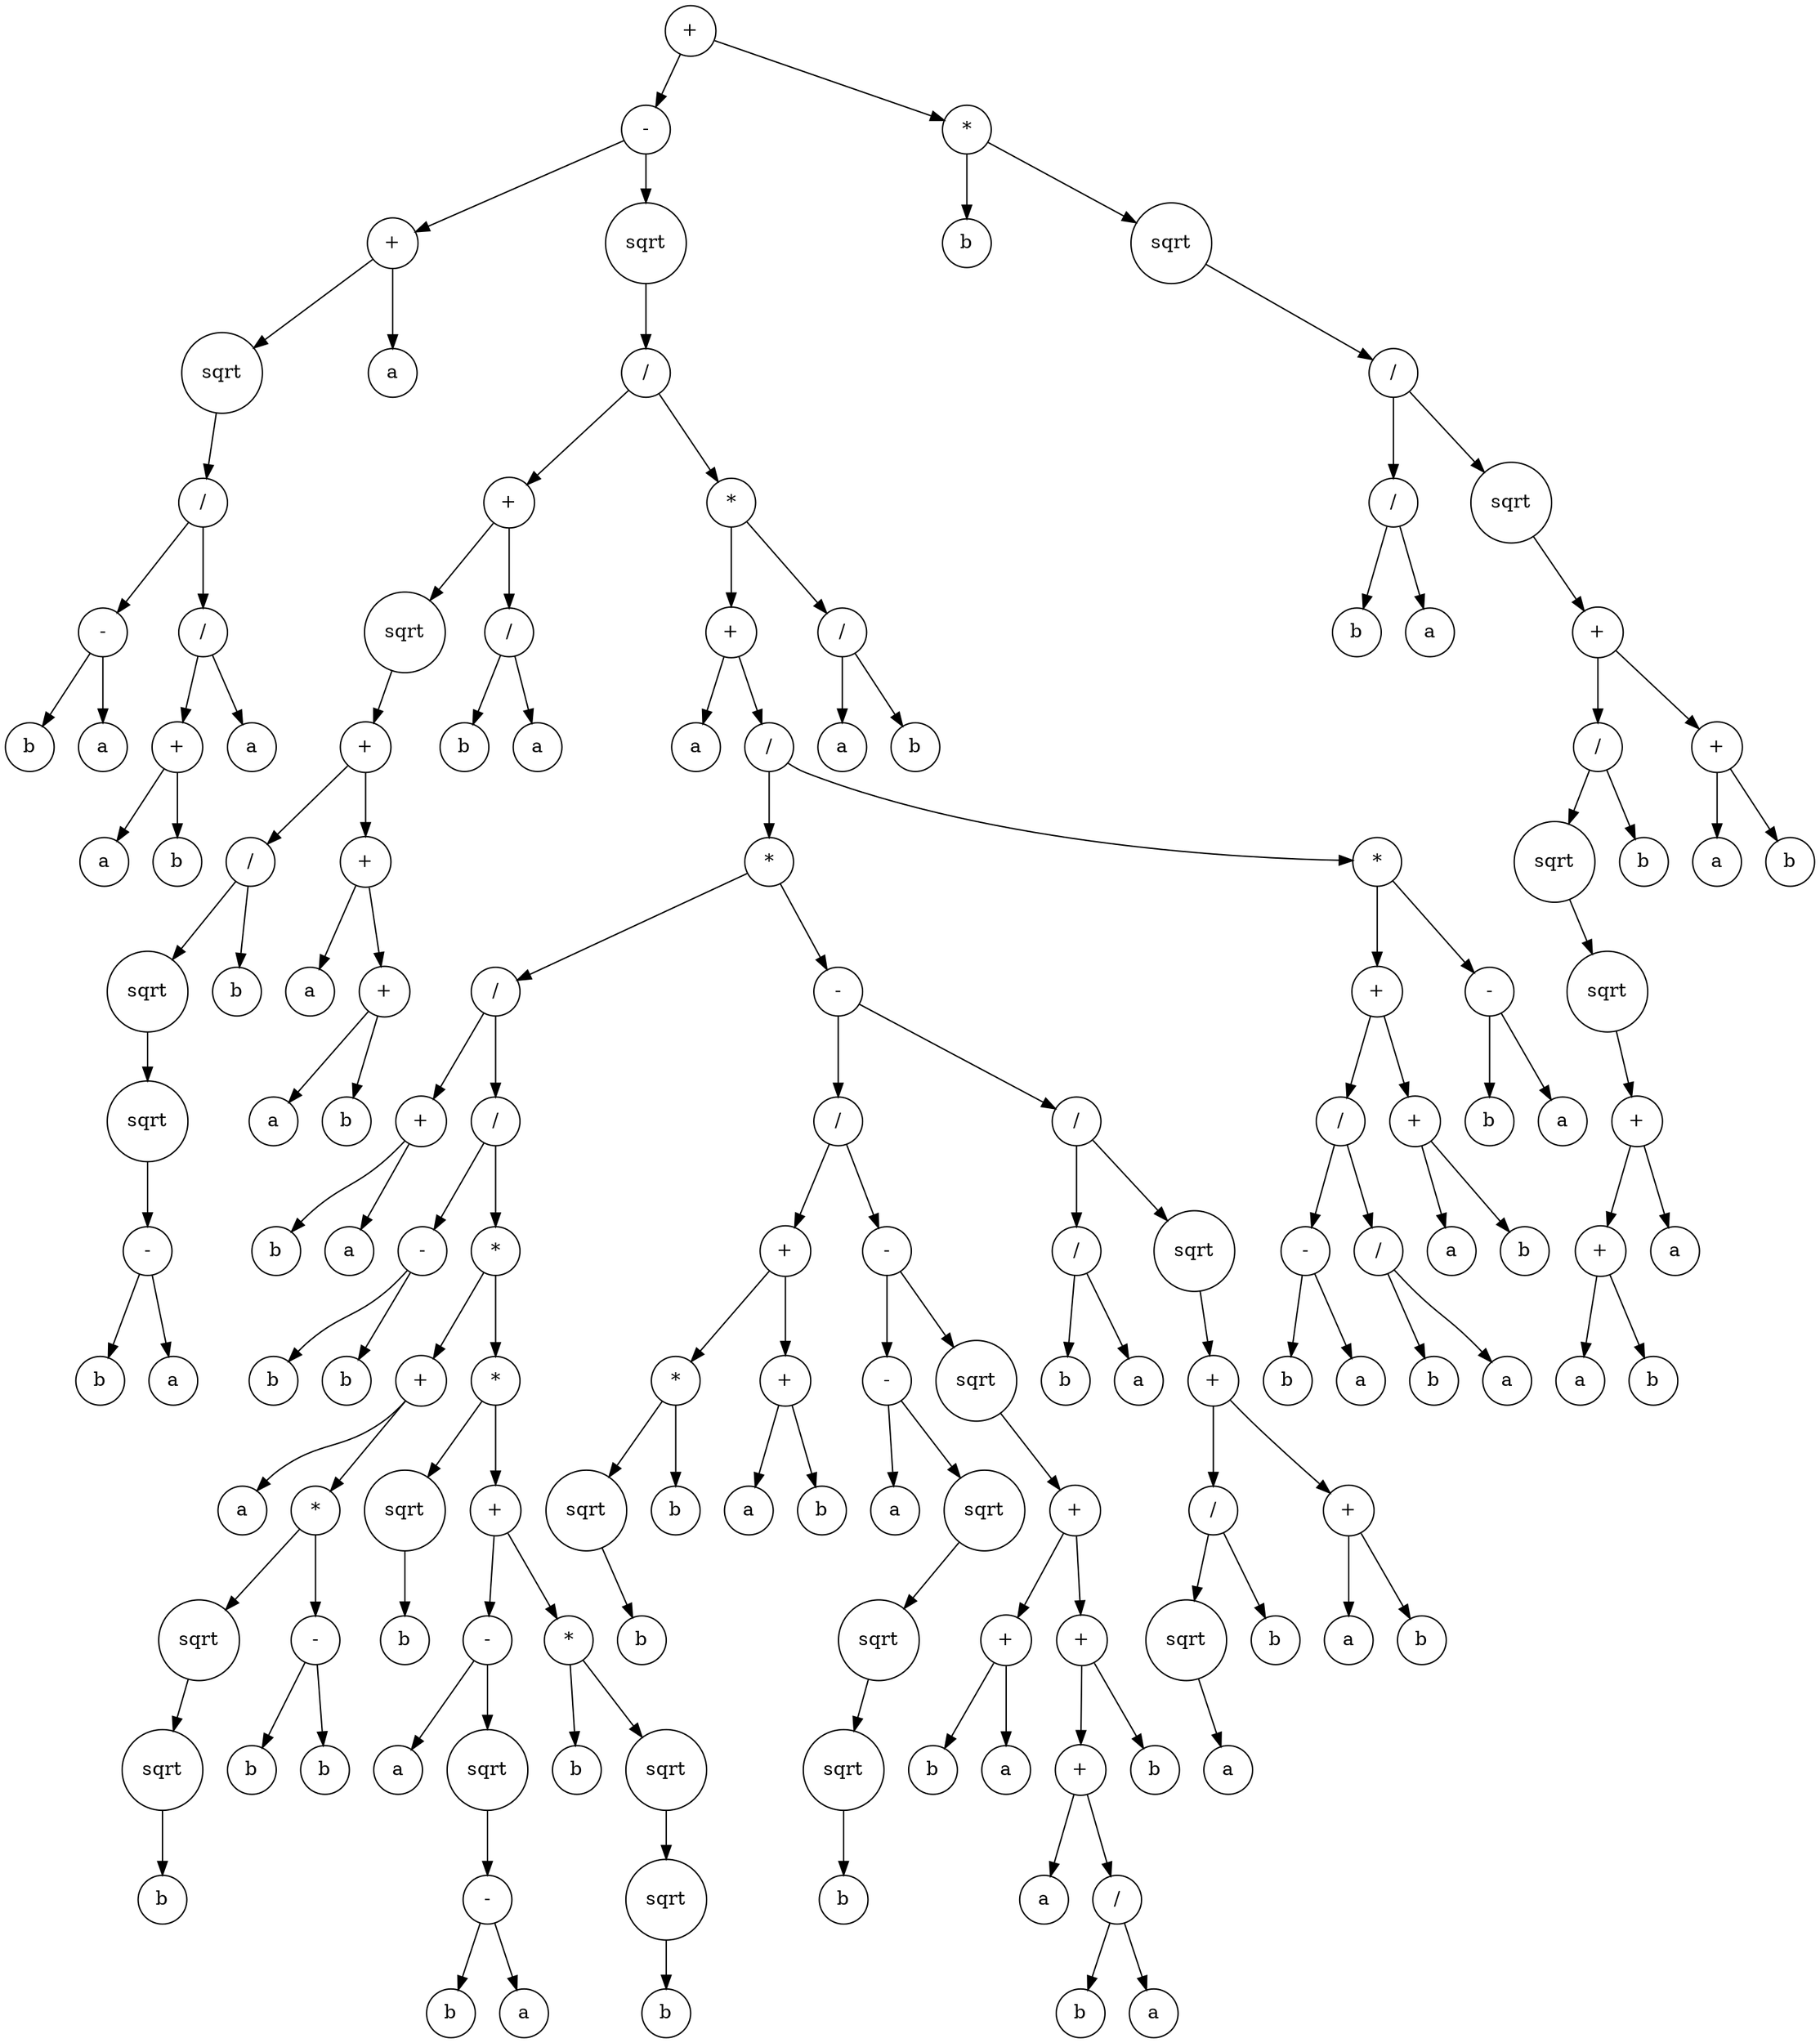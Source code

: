 digraph g {
graph [ordering=out];
node [shape=circle];
n[label = "+"];
n0[label = "-"];
n00[label = "+"];
n000[label = "sqrt"];
n0000[label = "/"];
n00000[label = "-"];
n000000[label = "b"];
n00000 -> n000000;
n000001[label = "a"];
n00000 -> n000001;
n0000 -> n00000;
n00001[label = "/"];
n000010[label = "+"];
n0000100[label = "a"];
n000010 -> n0000100;
n0000101[label = "b"];
n000010 -> n0000101;
n00001 -> n000010;
n000011[label = "a"];
n00001 -> n000011;
n0000 -> n00001;
n000 -> n0000;
n00 -> n000;
n001[label = "a"];
n00 -> n001;
n0 -> n00;
n01[label = "sqrt"];
n010[label = "/"];
n0100[label = "+"];
n01000[label = "sqrt"];
n010000[label = "+"];
n0100000[label = "/"];
n01000000[label = "sqrt"];
n010000000[label = "sqrt"];
n0100000000[label = "-"];
n01000000000[label = "b"];
n0100000000 -> n01000000000;
n01000000001[label = "a"];
n0100000000 -> n01000000001;
n010000000 -> n0100000000;
n01000000 -> n010000000;
n0100000 -> n01000000;
n01000001[label = "b"];
n0100000 -> n01000001;
n010000 -> n0100000;
n0100001[label = "+"];
n01000010[label = "a"];
n0100001 -> n01000010;
n01000011[label = "+"];
n010000110[label = "a"];
n01000011 -> n010000110;
n010000111[label = "b"];
n01000011 -> n010000111;
n0100001 -> n01000011;
n010000 -> n0100001;
n01000 -> n010000;
n0100 -> n01000;
n01001[label = "/"];
n010010[label = "b"];
n01001 -> n010010;
n010011[label = "a"];
n01001 -> n010011;
n0100 -> n01001;
n010 -> n0100;
n0101[label = "*"];
n01010[label = "+"];
n010100[label = "a"];
n01010 -> n010100;
n010101[label = "/"];
n0101010[label = "*"];
n01010100[label = "/"];
n010101000[label = "+"];
n0101010000[label = "b"];
n010101000 -> n0101010000;
n0101010001[label = "a"];
n010101000 -> n0101010001;
n01010100 -> n010101000;
n010101001[label = "/"];
n0101010010[label = "-"];
n01010100100[label = "b"];
n0101010010 -> n01010100100;
n01010100101[label = "b"];
n0101010010 -> n01010100101;
n010101001 -> n0101010010;
n0101010011[label = "*"];
n01010100110[label = "+"];
n010101001100[label = "a"];
n01010100110 -> n010101001100;
n010101001101[label = "*"];
n0101010011010[label = "sqrt"];
n01010100110100[label = "sqrt"];
n010101001101000[label = "b"];
n01010100110100 -> n010101001101000;
n0101010011010 -> n01010100110100;
n010101001101 -> n0101010011010;
n0101010011011[label = "-"];
n01010100110110[label = "b"];
n0101010011011 -> n01010100110110;
n01010100110111[label = "b"];
n0101010011011 -> n01010100110111;
n010101001101 -> n0101010011011;
n01010100110 -> n010101001101;
n0101010011 -> n01010100110;
n01010100111[label = "*"];
n010101001110[label = "sqrt"];
n0101010011100[label = "b"];
n010101001110 -> n0101010011100;
n01010100111 -> n010101001110;
n010101001111[label = "+"];
n0101010011110[label = "-"];
n01010100111100[label = "a"];
n0101010011110 -> n01010100111100;
n01010100111101[label = "sqrt"];
n010101001111010[label = "-"];
n0101010011110100[label = "b"];
n010101001111010 -> n0101010011110100;
n0101010011110101[label = "a"];
n010101001111010 -> n0101010011110101;
n01010100111101 -> n010101001111010;
n0101010011110 -> n01010100111101;
n010101001111 -> n0101010011110;
n0101010011111[label = "*"];
n01010100111110[label = "b"];
n0101010011111 -> n01010100111110;
n01010100111111[label = "sqrt"];
n010101001111110[label = "sqrt"];
n0101010011111100[label = "b"];
n010101001111110 -> n0101010011111100;
n01010100111111 -> n010101001111110;
n0101010011111 -> n01010100111111;
n010101001111 -> n0101010011111;
n01010100111 -> n010101001111;
n0101010011 -> n01010100111;
n010101001 -> n0101010011;
n01010100 -> n010101001;
n0101010 -> n01010100;
n01010101[label = "-"];
n010101010[label = "/"];
n0101010100[label = "+"];
n01010101000[label = "*"];
n010101010000[label = "sqrt"];
n0101010100000[label = "b"];
n010101010000 -> n0101010100000;
n01010101000 -> n010101010000;
n010101010001[label = "b"];
n01010101000 -> n010101010001;
n0101010100 -> n01010101000;
n01010101001[label = "+"];
n010101010010[label = "a"];
n01010101001 -> n010101010010;
n010101010011[label = "b"];
n01010101001 -> n010101010011;
n0101010100 -> n01010101001;
n010101010 -> n0101010100;
n0101010101[label = "-"];
n01010101010[label = "-"];
n010101010100[label = "a"];
n01010101010 -> n010101010100;
n010101010101[label = "sqrt"];
n0101010101010[label = "sqrt"];
n01010101010100[label = "sqrt"];
n010101010101000[label = "b"];
n01010101010100 -> n010101010101000;
n0101010101010 -> n01010101010100;
n010101010101 -> n0101010101010;
n01010101010 -> n010101010101;
n0101010101 -> n01010101010;
n01010101011[label = "sqrt"];
n010101010110[label = "+"];
n0101010101100[label = "+"];
n01010101011000[label = "b"];
n0101010101100 -> n01010101011000;
n01010101011001[label = "a"];
n0101010101100 -> n01010101011001;
n010101010110 -> n0101010101100;
n0101010101101[label = "+"];
n01010101011010[label = "+"];
n010101010110100[label = "a"];
n01010101011010 -> n010101010110100;
n010101010110101[label = "/"];
n0101010101101010[label = "b"];
n010101010110101 -> n0101010101101010;
n0101010101101011[label = "a"];
n010101010110101 -> n0101010101101011;
n01010101011010 -> n010101010110101;
n0101010101101 -> n01010101011010;
n01010101011011[label = "b"];
n0101010101101 -> n01010101011011;
n010101010110 -> n0101010101101;
n01010101011 -> n010101010110;
n0101010101 -> n01010101011;
n010101010 -> n0101010101;
n01010101 -> n010101010;
n010101011[label = "/"];
n0101010110[label = "/"];
n01010101100[label = "b"];
n0101010110 -> n01010101100;
n01010101101[label = "a"];
n0101010110 -> n01010101101;
n010101011 -> n0101010110;
n0101010111[label = "sqrt"];
n01010101110[label = "+"];
n010101011100[label = "/"];
n0101010111000[label = "sqrt"];
n01010101110000[label = "a"];
n0101010111000 -> n01010101110000;
n010101011100 -> n0101010111000;
n0101010111001[label = "b"];
n010101011100 -> n0101010111001;
n01010101110 -> n010101011100;
n010101011101[label = "+"];
n0101010111010[label = "a"];
n010101011101 -> n0101010111010;
n0101010111011[label = "b"];
n010101011101 -> n0101010111011;
n01010101110 -> n010101011101;
n0101010111 -> n01010101110;
n010101011 -> n0101010111;
n01010101 -> n010101011;
n0101010 -> n01010101;
n010101 -> n0101010;
n0101011[label = "*"];
n01010110[label = "+"];
n010101100[label = "/"];
n0101011000[label = "-"];
n01010110000[label = "b"];
n0101011000 -> n01010110000;
n01010110001[label = "a"];
n0101011000 -> n01010110001;
n010101100 -> n0101011000;
n0101011001[label = "/"];
n01010110010[label = "b"];
n0101011001 -> n01010110010;
n01010110011[label = "a"];
n0101011001 -> n01010110011;
n010101100 -> n0101011001;
n01010110 -> n010101100;
n010101101[label = "+"];
n0101011010[label = "a"];
n010101101 -> n0101011010;
n0101011011[label = "b"];
n010101101 -> n0101011011;
n01010110 -> n010101101;
n0101011 -> n01010110;
n01010111[label = "-"];
n010101110[label = "b"];
n01010111 -> n010101110;
n010101111[label = "a"];
n01010111 -> n010101111;
n0101011 -> n01010111;
n010101 -> n0101011;
n01010 -> n010101;
n0101 -> n01010;
n01011[label = "/"];
n010110[label = "a"];
n01011 -> n010110;
n010111[label = "b"];
n01011 -> n010111;
n0101 -> n01011;
n010 -> n0101;
n01 -> n010;
n0 -> n01;
n -> n0;
n1[label = "*"];
n10[label = "b"];
n1 -> n10;
n11[label = "sqrt"];
n110[label = "/"];
n1100[label = "/"];
n11000[label = "b"];
n1100 -> n11000;
n11001[label = "a"];
n1100 -> n11001;
n110 -> n1100;
n1101[label = "sqrt"];
n11010[label = "+"];
n110100[label = "/"];
n1101000[label = "sqrt"];
n11010000[label = "sqrt"];
n110100000[label = "+"];
n1101000000[label = "+"];
n11010000000[label = "a"];
n1101000000 -> n11010000000;
n11010000001[label = "b"];
n1101000000 -> n11010000001;
n110100000 -> n1101000000;
n1101000001[label = "a"];
n110100000 -> n1101000001;
n11010000 -> n110100000;
n1101000 -> n11010000;
n110100 -> n1101000;
n1101001[label = "b"];
n110100 -> n1101001;
n11010 -> n110100;
n110101[label = "+"];
n1101010[label = "a"];
n110101 -> n1101010;
n1101011[label = "b"];
n110101 -> n1101011;
n11010 -> n110101;
n1101 -> n11010;
n110 -> n1101;
n11 -> n110;
n1 -> n11;
n -> n1;
}

